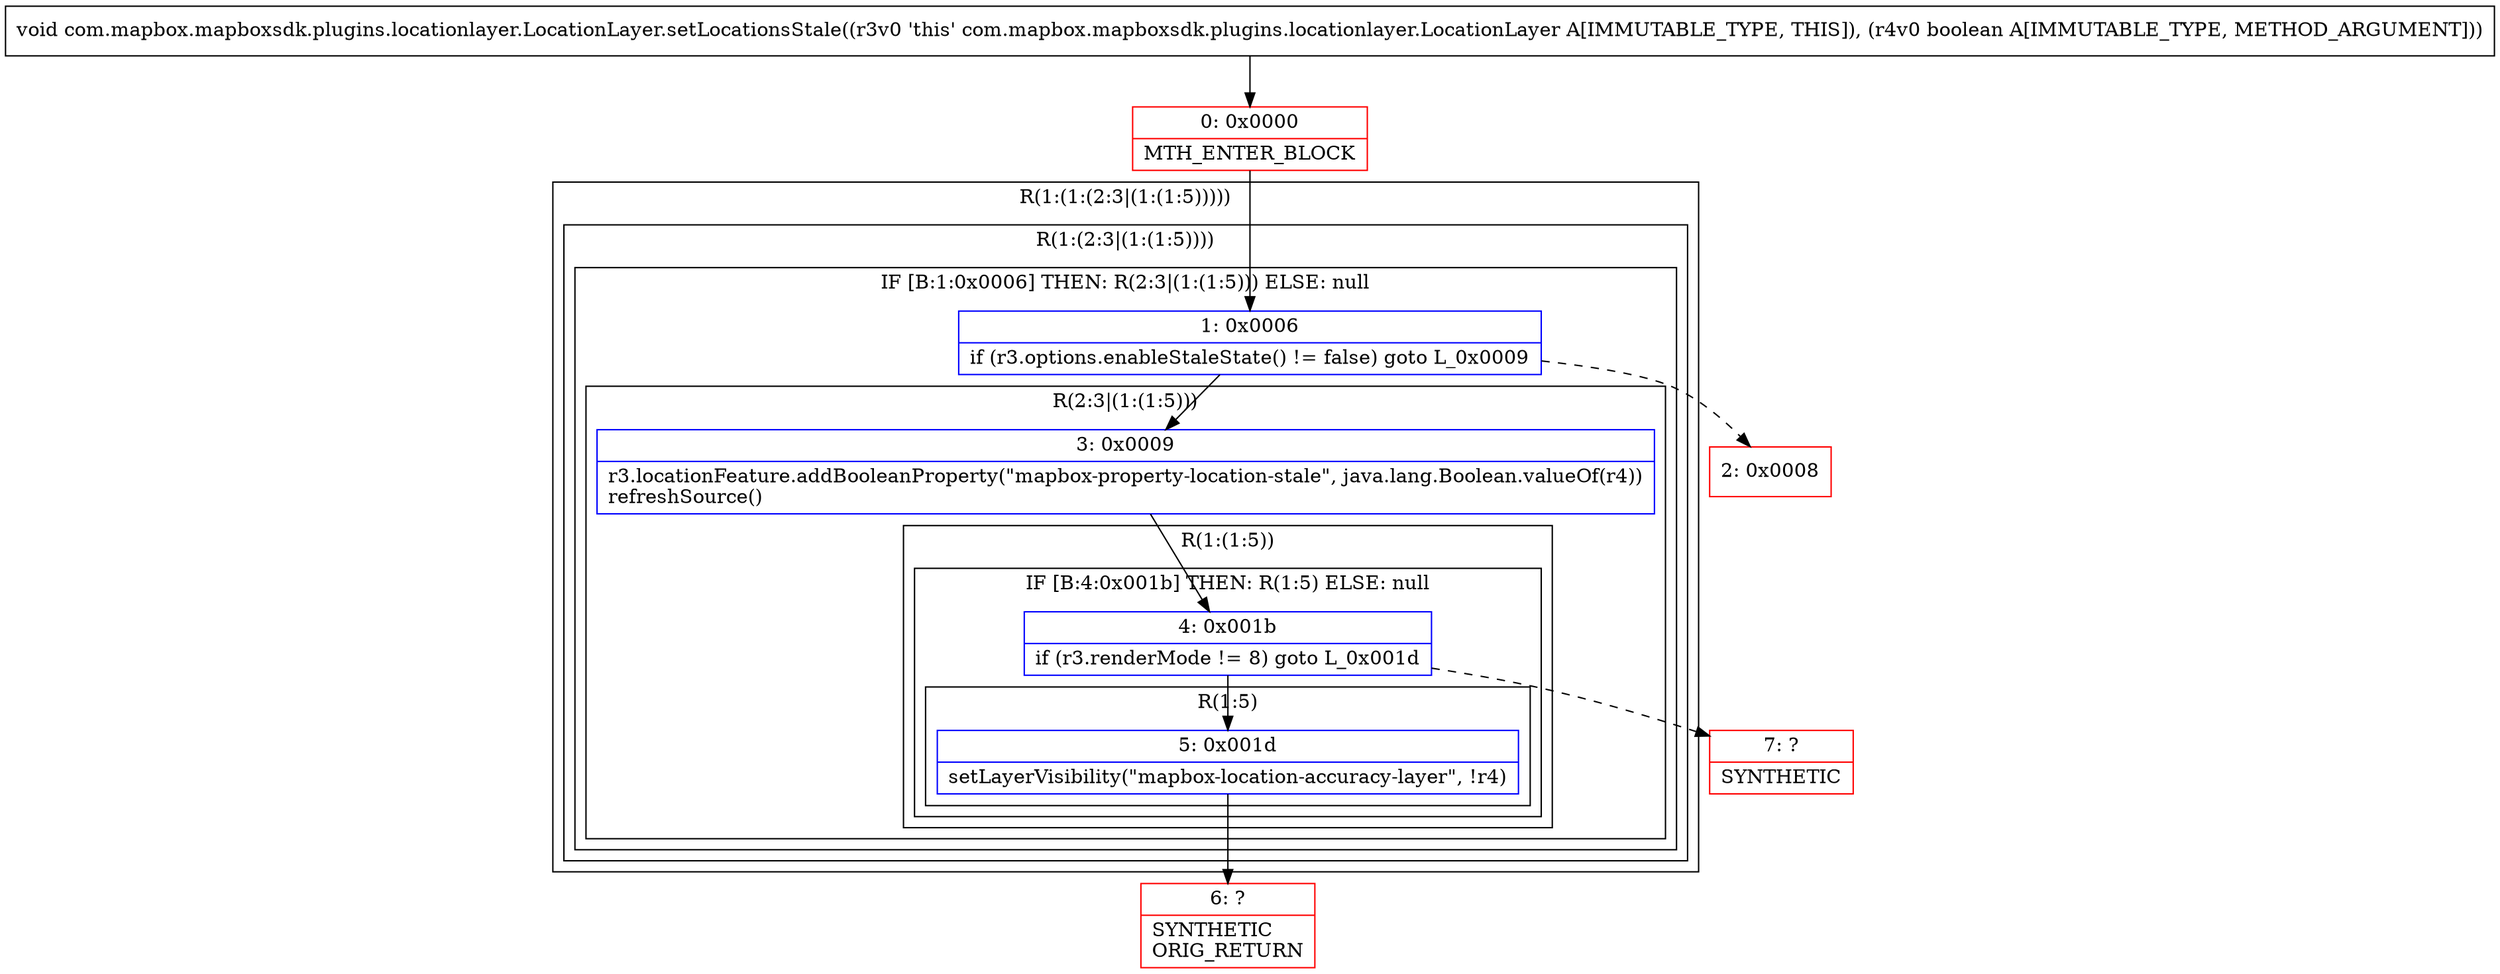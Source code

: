 digraph "CFG forcom.mapbox.mapboxsdk.plugins.locationlayer.LocationLayer.setLocationsStale(Z)V" {
subgraph cluster_Region_167781149 {
label = "R(1:(1:(2:3|(1:(1:5)))))";
node [shape=record,color=blue];
subgraph cluster_Region_1602632188 {
label = "R(1:(2:3|(1:(1:5))))";
node [shape=record,color=blue];
subgraph cluster_IfRegion_1315151043 {
label = "IF [B:1:0x0006] THEN: R(2:3|(1:(1:5))) ELSE: null";
node [shape=record,color=blue];
Node_1 [shape=record,label="{1\:\ 0x0006|if (r3.options.enableStaleState() != false) goto L_0x0009\l}"];
subgraph cluster_Region_1054023556 {
label = "R(2:3|(1:(1:5)))";
node [shape=record,color=blue];
Node_3 [shape=record,label="{3\:\ 0x0009|r3.locationFeature.addBooleanProperty(\"mapbox\-property\-location\-stale\", java.lang.Boolean.valueOf(r4))\lrefreshSource()\l}"];
subgraph cluster_Region_901831560 {
label = "R(1:(1:5))";
node [shape=record,color=blue];
subgraph cluster_IfRegion_1533500693 {
label = "IF [B:4:0x001b] THEN: R(1:5) ELSE: null";
node [shape=record,color=blue];
Node_4 [shape=record,label="{4\:\ 0x001b|if (r3.renderMode != 8) goto L_0x001d\l}"];
subgraph cluster_Region_162551614 {
label = "R(1:5)";
node [shape=record,color=blue];
Node_5 [shape=record,label="{5\:\ 0x001d|setLayerVisibility(\"mapbox\-location\-accuracy\-layer\", !r4)\l}"];
}
}
}
}
}
}
}
Node_0 [shape=record,color=red,label="{0\:\ 0x0000|MTH_ENTER_BLOCK\l}"];
Node_2 [shape=record,color=red,label="{2\:\ 0x0008}"];
Node_6 [shape=record,color=red,label="{6\:\ ?|SYNTHETIC\lORIG_RETURN\l}"];
Node_7 [shape=record,color=red,label="{7\:\ ?|SYNTHETIC\l}"];
MethodNode[shape=record,label="{void com.mapbox.mapboxsdk.plugins.locationlayer.LocationLayer.setLocationsStale((r3v0 'this' com.mapbox.mapboxsdk.plugins.locationlayer.LocationLayer A[IMMUTABLE_TYPE, THIS]), (r4v0 boolean A[IMMUTABLE_TYPE, METHOD_ARGUMENT])) }"];
MethodNode -> Node_0;
Node_1 -> Node_2[style=dashed];
Node_1 -> Node_3;
Node_3 -> Node_4;
Node_4 -> Node_5;
Node_4 -> Node_7[style=dashed];
Node_5 -> Node_6;
Node_0 -> Node_1;
}

